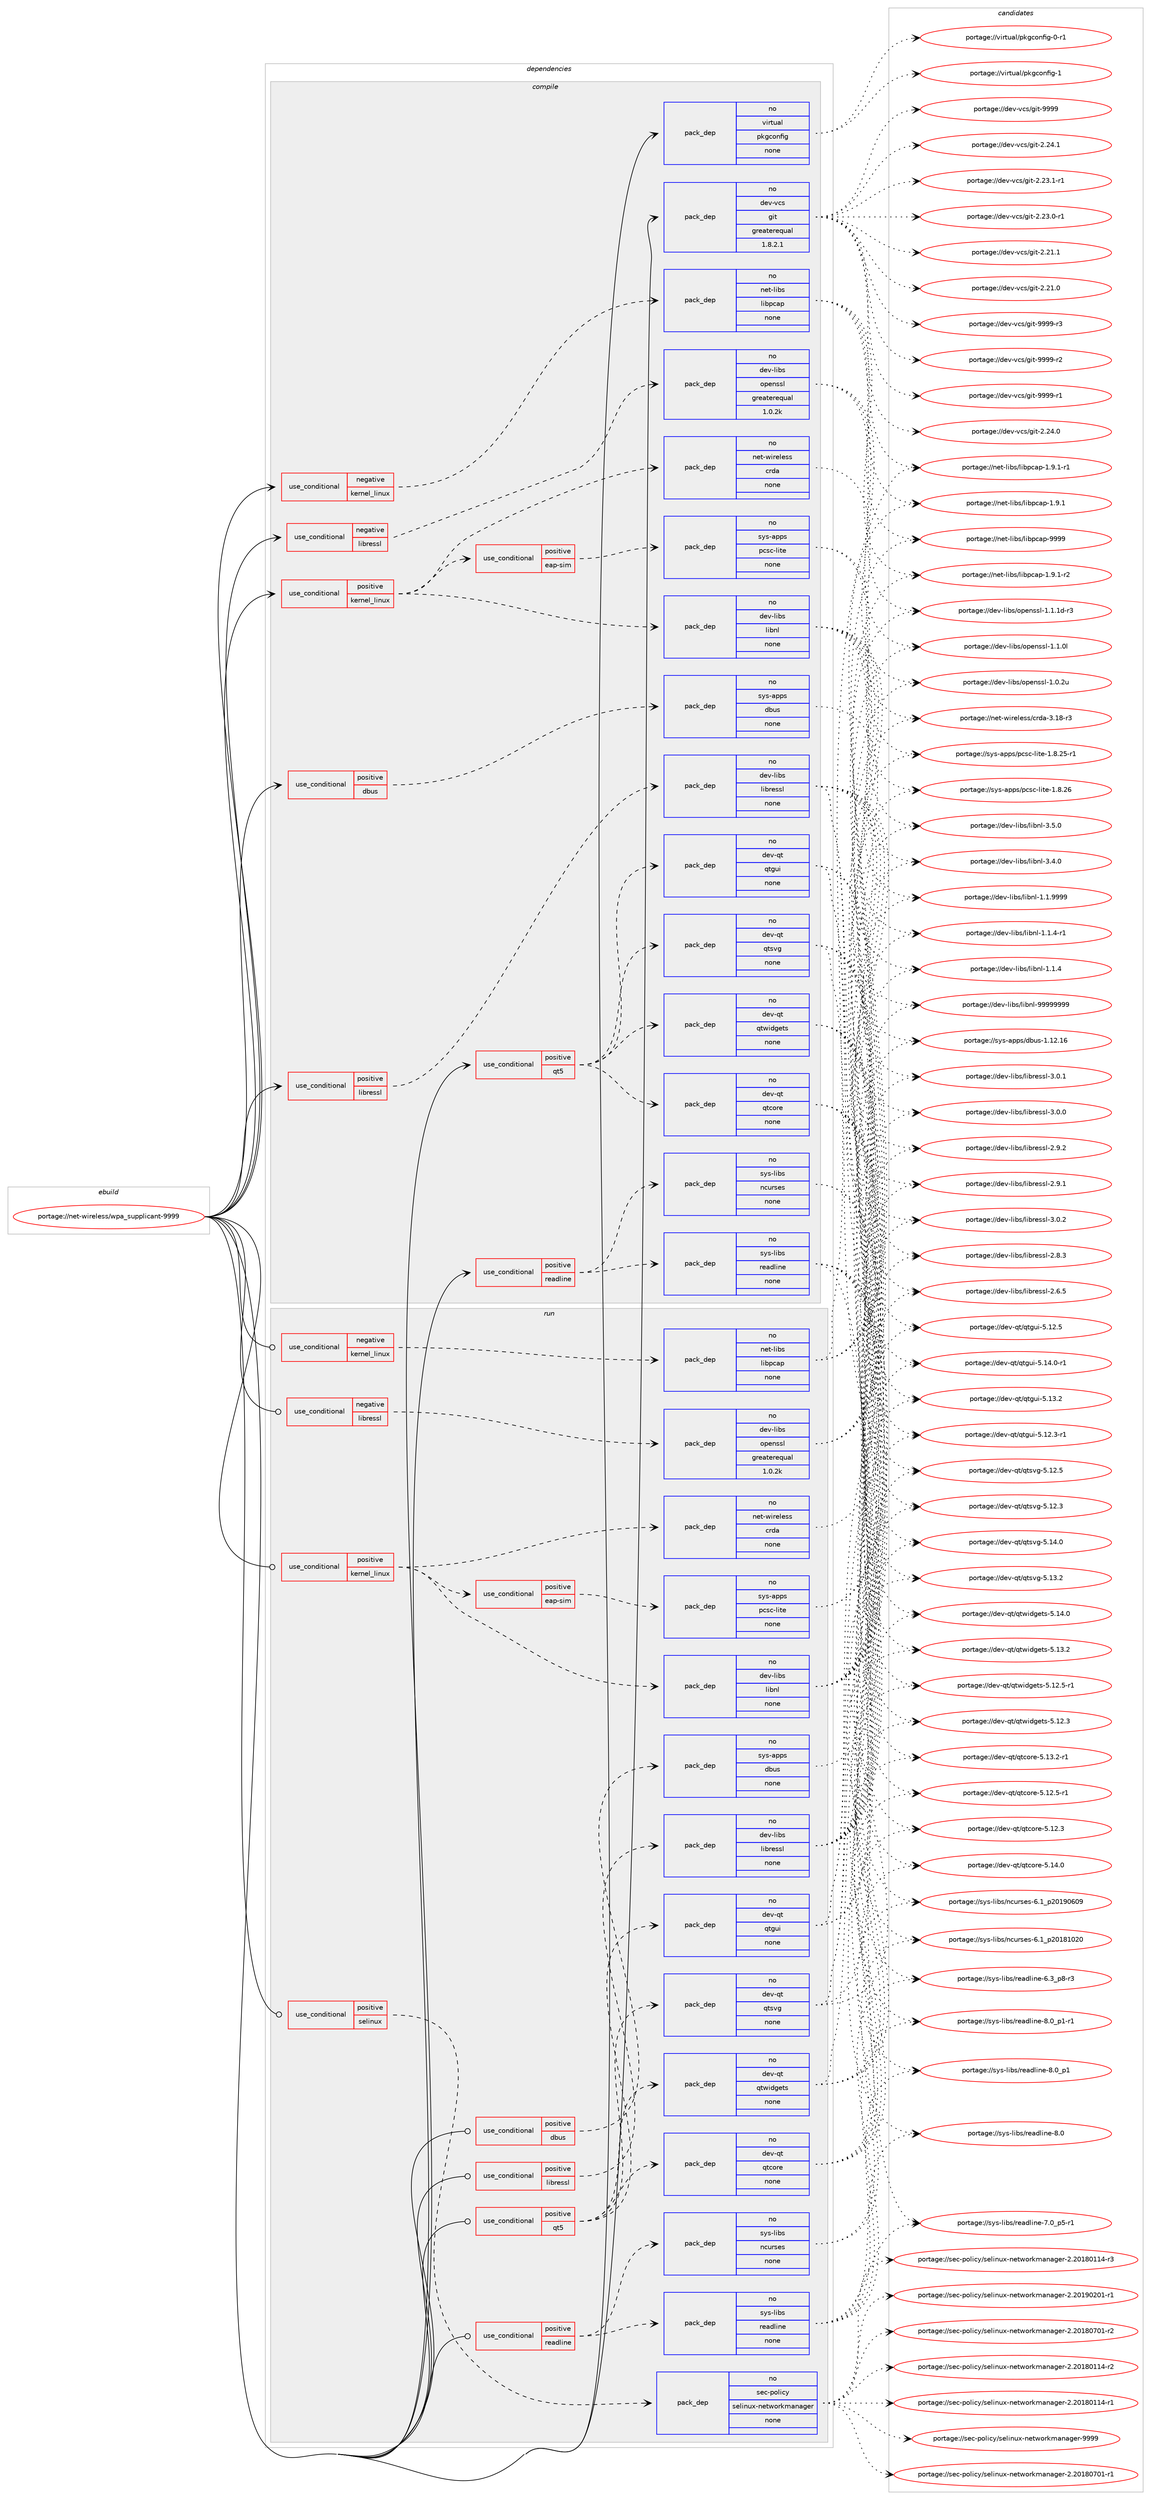 digraph prolog {

# *************
# Graph options
# *************

newrank=true;
concentrate=true;
compound=true;
graph [rankdir=LR,fontname=Helvetica,fontsize=10,ranksep=1.5];#, ranksep=2.5, nodesep=0.2];
edge  [arrowhead=vee];
node  [fontname=Helvetica,fontsize=10];

# **********
# The ebuild
# **********

subgraph cluster_leftcol {
color=gray;
rank=same;
label=<<i>ebuild</i>>;
id [label="portage://net-wireless/wpa_supplicant-9999", color=red, width=4, href="../net-wireless/wpa_supplicant-9999.svg"];
}

# ****************
# The dependencies
# ****************

subgraph cluster_midcol {
color=gray;
label=<<i>dependencies</i>>;
subgraph cluster_compile {
fillcolor="#eeeeee";
style=filled;
label=<<i>compile</i>>;
subgraph cond112 {
dependency387 [label=<<TABLE BORDER="0" CELLBORDER="1" CELLSPACING="0" CELLPADDING="4"><TR><TD ROWSPAN="3" CELLPADDING="10">use_conditional</TD></TR><TR><TD>negative</TD></TR><TR><TD>kernel_linux</TD></TR></TABLE>>, shape=none, color=red];
subgraph pack268 {
dependency388 [label=<<TABLE BORDER="0" CELLBORDER="1" CELLSPACING="0" CELLPADDING="4" WIDTH="220"><TR><TD ROWSPAN="6" CELLPADDING="30">pack_dep</TD></TR><TR><TD WIDTH="110">no</TD></TR><TR><TD>net-libs</TD></TR><TR><TD>libpcap</TD></TR><TR><TD>none</TD></TR><TR><TD></TD></TR></TABLE>>, shape=none, color=blue];
}
dependency387:e -> dependency388:w [weight=20,style="dashed",arrowhead="vee"];
}
id:e -> dependency387:w [weight=20,style="solid",arrowhead="vee"];
subgraph cond113 {
dependency389 [label=<<TABLE BORDER="0" CELLBORDER="1" CELLSPACING="0" CELLPADDING="4"><TR><TD ROWSPAN="3" CELLPADDING="10">use_conditional</TD></TR><TR><TD>negative</TD></TR><TR><TD>libressl</TD></TR></TABLE>>, shape=none, color=red];
subgraph pack269 {
dependency390 [label=<<TABLE BORDER="0" CELLBORDER="1" CELLSPACING="0" CELLPADDING="4" WIDTH="220"><TR><TD ROWSPAN="6" CELLPADDING="30">pack_dep</TD></TR><TR><TD WIDTH="110">no</TD></TR><TR><TD>dev-libs</TD></TR><TR><TD>openssl</TD></TR><TR><TD>greaterequal</TD></TR><TR><TD>1.0.2k</TD></TR></TABLE>>, shape=none, color=blue];
}
dependency389:e -> dependency390:w [weight=20,style="dashed",arrowhead="vee"];
}
id:e -> dependency389:w [weight=20,style="solid",arrowhead="vee"];
subgraph cond114 {
dependency391 [label=<<TABLE BORDER="0" CELLBORDER="1" CELLSPACING="0" CELLPADDING="4"><TR><TD ROWSPAN="3" CELLPADDING="10">use_conditional</TD></TR><TR><TD>positive</TD></TR><TR><TD>dbus</TD></TR></TABLE>>, shape=none, color=red];
subgraph pack270 {
dependency392 [label=<<TABLE BORDER="0" CELLBORDER="1" CELLSPACING="0" CELLPADDING="4" WIDTH="220"><TR><TD ROWSPAN="6" CELLPADDING="30">pack_dep</TD></TR><TR><TD WIDTH="110">no</TD></TR><TR><TD>sys-apps</TD></TR><TR><TD>dbus</TD></TR><TR><TD>none</TD></TR><TR><TD></TD></TR></TABLE>>, shape=none, color=blue];
}
dependency391:e -> dependency392:w [weight=20,style="dashed",arrowhead="vee"];
}
id:e -> dependency391:w [weight=20,style="solid",arrowhead="vee"];
subgraph cond115 {
dependency393 [label=<<TABLE BORDER="0" CELLBORDER="1" CELLSPACING="0" CELLPADDING="4"><TR><TD ROWSPAN="3" CELLPADDING="10">use_conditional</TD></TR><TR><TD>positive</TD></TR><TR><TD>kernel_linux</TD></TR></TABLE>>, shape=none, color=red];
subgraph pack271 {
dependency394 [label=<<TABLE BORDER="0" CELLBORDER="1" CELLSPACING="0" CELLPADDING="4" WIDTH="220"><TR><TD ROWSPAN="6" CELLPADDING="30">pack_dep</TD></TR><TR><TD WIDTH="110">no</TD></TR><TR><TD>dev-libs</TD></TR><TR><TD>libnl</TD></TR><TR><TD>none</TD></TR><TR><TD></TD></TR></TABLE>>, shape=none, color=blue];
}
dependency393:e -> dependency394:w [weight=20,style="dashed",arrowhead="vee"];
subgraph pack272 {
dependency395 [label=<<TABLE BORDER="0" CELLBORDER="1" CELLSPACING="0" CELLPADDING="4" WIDTH="220"><TR><TD ROWSPAN="6" CELLPADDING="30">pack_dep</TD></TR><TR><TD WIDTH="110">no</TD></TR><TR><TD>net-wireless</TD></TR><TR><TD>crda</TD></TR><TR><TD>none</TD></TR><TR><TD></TD></TR></TABLE>>, shape=none, color=blue];
}
dependency393:e -> dependency395:w [weight=20,style="dashed",arrowhead="vee"];
subgraph cond116 {
dependency396 [label=<<TABLE BORDER="0" CELLBORDER="1" CELLSPACING="0" CELLPADDING="4"><TR><TD ROWSPAN="3" CELLPADDING="10">use_conditional</TD></TR><TR><TD>positive</TD></TR><TR><TD>eap-sim</TD></TR></TABLE>>, shape=none, color=red];
subgraph pack273 {
dependency397 [label=<<TABLE BORDER="0" CELLBORDER="1" CELLSPACING="0" CELLPADDING="4" WIDTH="220"><TR><TD ROWSPAN="6" CELLPADDING="30">pack_dep</TD></TR><TR><TD WIDTH="110">no</TD></TR><TR><TD>sys-apps</TD></TR><TR><TD>pcsc-lite</TD></TR><TR><TD>none</TD></TR><TR><TD></TD></TR></TABLE>>, shape=none, color=blue];
}
dependency396:e -> dependency397:w [weight=20,style="dashed",arrowhead="vee"];
}
dependency393:e -> dependency396:w [weight=20,style="dashed",arrowhead="vee"];
}
id:e -> dependency393:w [weight=20,style="solid",arrowhead="vee"];
subgraph cond117 {
dependency398 [label=<<TABLE BORDER="0" CELLBORDER="1" CELLSPACING="0" CELLPADDING="4"><TR><TD ROWSPAN="3" CELLPADDING="10">use_conditional</TD></TR><TR><TD>positive</TD></TR><TR><TD>libressl</TD></TR></TABLE>>, shape=none, color=red];
subgraph pack274 {
dependency399 [label=<<TABLE BORDER="0" CELLBORDER="1" CELLSPACING="0" CELLPADDING="4" WIDTH="220"><TR><TD ROWSPAN="6" CELLPADDING="30">pack_dep</TD></TR><TR><TD WIDTH="110">no</TD></TR><TR><TD>dev-libs</TD></TR><TR><TD>libressl</TD></TR><TR><TD>none</TD></TR><TR><TD></TD></TR></TABLE>>, shape=none, color=blue];
}
dependency398:e -> dependency399:w [weight=20,style="dashed",arrowhead="vee"];
}
id:e -> dependency398:w [weight=20,style="solid",arrowhead="vee"];
subgraph cond118 {
dependency400 [label=<<TABLE BORDER="0" CELLBORDER="1" CELLSPACING="0" CELLPADDING="4"><TR><TD ROWSPAN="3" CELLPADDING="10">use_conditional</TD></TR><TR><TD>positive</TD></TR><TR><TD>qt5</TD></TR></TABLE>>, shape=none, color=red];
subgraph pack275 {
dependency401 [label=<<TABLE BORDER="0" CELLBORDER="1" CELLSPACING="0" CELLPADDING="4" WIDTH="220"><TR><TD ROWSPAN="6" CELLPADDING="30">pack_dep</TD></TR><TR><TD WIDTH="110">no</TD></TR><TR><TD>dev-qt</TD></TR><TR><TD>qtcore</TD></TR><TR><TD>none</TD></TR><TR><TD></TD></TR></TABLE>>, shape=none, color=blue];
}
dependency400:e -> dependency401:w [weight=20,style="dashed",arrowhead="vee"];
subgraph pack276 {
dependency402 [label=<<TABLE BORDER="0" CELLBORDER="1" CELLSPACING="0" CELLPADDING="4" WIDTH="220"><TR><TD ROWSPAN="6" CELLPADDING="30">pack_dep</TD></TR><TR><TD WIDTH="110">no</TD></TR><TR><TD>dev-qt</TD></TR><TR><TD>qtgui</TD></TR><TR><TD>none</TD></TR><TR><TD></TD></TR></TABLE>>, shape=none, color=blue];
}
dependency400:e -> dependency402:w [weight=20,style="dashed",arrowhead="vee"];
subgraph pack277 {
dependency403 [label=<<TABLE BORDER="0" CELLBORDER="1" CELLSPACING="0" CELLPADDING="4" WIDTH="220"><TR><TD ROWSPAN="6" CELLPADDING="30">pack_dep</TD></TR><TR><TD WIDTH="110">no</TD></TR><TR><TD>dev-qt</TD></TR><TR><TD>qtsvg</TD></TR><TR><TD>none</TD></TR><TR><TD></TD></TR></TABLE>>, shape=none, color=blue];
}
dependency400:e -> dependency403:w [weight=20,style="dashed",arrowhead="vee"];
subgraph pack278 {
dependency404 [label=<<TABLE BORDER="0" CELLBORDER="1" CELLSPACING="0" CELLPADDING="4" WIDTH="220"><TR><TD ROWSPAN="6" CELLPADDING="30">pack_dep</TD></TR><TR><TD WIDTH="110">no</TD></TR><TR><TD>dev-qt</TD></TR><TR><TD>qtwidgets</TD></TR><TR><TD>none</TD></TR><TR><TD></TD></TR></TABLE>>, shape=none, color=blue];
}
dependency400:e -> dependency404:w [weight=20,style="dashed",arrowhead="vee"];
}
id:e -> dependency400:w [weight=20,style="solid",arrowhead="vee"];
subgraph cond119 {
dependency405 [label=<<TABLE BORDER="0" CELLBORDER="1" CELLSPACING="0" CELLPADDING="4"><TR><TD ROWSPAN="3" CELLPADDING="10">use_conditional</TD></TR><TR><TD>positive</TD></TR><TR><TD>readline</TD></TR></TABLE>>, shape=none, color=red];
subgraph pack279 {
dependency406 [label=<<TABLE BORDER="0" CELLBORDER="1" CELLSPACING="0" CELLPADDING="4" WIDTH="220"><TR><TD ROWSPAN="6" CELLPADDING="30">pack_dep</TD></TR><TR><TD WIDTH="110">no</TD></TR><TR><TD>sys-libs</TD></TR><TR><TD>ncurses</TD></TR><TR><TD>none</TD></TR><TR><TD></TD></TR></TABLE>>, shape=none, color=blue];
}
dependency405:e -> dependency406:w [weight=20,style="dashed",arrowhead="vee"];
subgraph pack280 {
dependency407 [label=<<TABLE BORDER="0" CELLBORDER="1" CELLSPACING="0" CELLPADDING="4" WIDTH="220"><TR><TD ROWSPAN="6" CELLPADDING="30">pack_dep</TD></TR><TR><TD WIDTH="110">no</TD></TR><TR><TD>sys-libs</TD></TR><TR><TD>readline</TD></TR><TR><TD>none</TD></TR><TR><TD></TD></TR></TABLE>>, shape=none, color=blue];
}
dependency405:e -> dependency407:w [weight=20,style="dashed",arrowhead="vee"];
}
id:e -> dependency405:w [weight=20,style="solid",arrowhead="vee"];
subgraph pack281 {
dependency408 [label=<<TABLE BORDER="0" CELLBORDER="1" CELLSPACING="0" CELLPADDING="4" WIDTH="220"><TR><TD ROWSPAN="6" CELLPADDING="30">pack_dep</TD></TR><TR><TD WIDTH="110">no</TD></TR><TR><TD>dev-vcs</TD></TR><TR><TD>git</TD></TR><TR><TD>greaterequal</TD></TR><TR><TD>1.8.2.1</TD></TR></TABLE>>, shape=none, color=blue];
}
id:e -> dependency408:w [weight=20,style="solid",arrowhead="vee"];
subgraph pack282 {
dependency409 [label=<<TABLE BORDER="0" CELLBORDER="1" CELLSPACING="0" CELLPADDING="4" WIDTH="220"><TR><TD ROWSPAN="6" CELLPADDING="30">pack_dep</TD></TR><TR><TD WIDTH="110">no</TD></TR><TR><TD>virtual</TD></TR><TR><TD>pkgconfig</TD></TR><TR><TD>none</TD></TR><TR><TD></TD></TR></TABLE>>, shape=none, color=blue];
}
id:e -> dependency409:w [weight=20,style="solid",arrowhead="vee"];
}
subgraph cluster_compileandrun {
fillcolor="#eeeeee";
style=filled;
label=<<i>compile and run</i>>;
}
subgraph cluster_run {
fillcolor="#eeeeee";
style=filled;
label=<<i>run</i>>;
subgraph cond120 {
dependency410 [label=<<TABLE BORDER="0" CELLBORDER="1" CELLSPACING="0" CELLPADDING="4"><TR><TD ROWSPAN="3" CELLPADDING="10">use_conditional</TD></TR><TR><TD>negative</TD></TR><TR><TD>kernel_linux</TD></TR></TABLE>>, shape=none, color=red];
subgraph pack283 {
dependency411 [label=<<TABLE BORDER="0" CELLBORDER="1" CELLSPACING="0" CELLPADDING="4" WIDTH="220"><TR><TD ROWSPAN="6" CELLPADDING="30">pack_dep</TD></TR><TR><TD WIDTH="110">no</TD></TR><TR><TD>net-libs</TD></TR><TR><TD>libpcap</TD></TR><TR><TD>none</TD></TR><TR><TD></TD></TR></TABLE>>, shape=none, color=blue];
}
dependency410:e -> dependency411:w [weight=20,style="dashed",arrowhead="vee"];
}
id:e -> dependency410:w [weight=20,style="solid",arrowhead="odot"];
subgraph cond121 {
dependency412 [label=<<TABLE BORDER="0" CELLBORDER="1" CELLSPACING="0" CELLPADDING="4"><TR><TD ROWSPAN="3" CELLPADDING="10">use_conditional</TD></TR><TR><TD>negative</TD></TR><TR><TD>libressl</TD></TR></TABLE>>, shape=none, color=red];
subgraph pack284 {
dependency413 [label=<<TABLE BORDER="0" CELLBORDER="1" CELLSPACING="0" CELLPADDING="4" WIDTH="220"><TR><TD ROWSPAN="6" CELLPADDING="30">pack_dep</TD></TR><TR><TD WIDTH="110">no</TD></TR><TR><TD>dev-libs</TD></TR><TR><TD>openssl</TD></TR><TR><TD>greaterequal</TD></TR><TR><TD>1.0.2k</TD></TR></TABLE>>, shape=none, color=blue];
}
dependency412:e -> dependency413:w [weight=20,style="dashed",arrowhead="vee"];
}
id:e -> dependency412:w [weight=20,style="solid",arrowhead="odot"];
subgraph cond122 {
dependency414 [label=<<TABLE BORDER="0" CELLBORDER="1" CELLSPACING="0" CELLPADDING="4"><TR><TD ROWSPAN="3" CELLPADDING="10">use_conditional</TD></TR><TR><TD>positive</TD></TR><TR><TD>dbus</TD></TR></TABLE>>, shape=none, color=red];
subgraph pack285 {
dependency415 [label=<<TABLE BORDER="0" CELLBORDER="1" CELLSPACING="0" CELLPADDING="4" WIDTH="220"><TR><TD ROWSPAN="6" CELLPADDING="30">pack_dep</TD></TR><TR><TD WIDTH="110">no</TD></TR><TR><TD>sys-apps</TD></TR><TR><TD>dbus</TD></TR><TR><TD>none</TD></TR><TR><TD></TD></TR></TABLE>>, shape=none, color=blue];
}
dependency414:e -> dependency415:w [weight=20,style="dashed",arrowhead="vee"];
}
id:e -> dependency414:w [weight=20,style="solid",arrowhead="odot"];
subgraph cond123 {
dependency416 [label=<<TABLE BORDER="0" CELLBORDER="1" CELLSPACING="0" CELLPADDING="4"><TR><TD ROWSPAN="3" CELLPADDING="10">use_conditional</TD></TR><TR><TD>positive</TD></TR><TR><TD>kernel_linux</TD></TR></TABLE>>, shape=none, color=red];
subgraph pack286 {
dependency417 [label=<<TABLE BORDER="0" CELLBORDER="1" CELLSPACING="0" CELLPADDING="4" WIDTH="220"><TR><TD ROWSPAN="6" CELLPADDING="30">pack_dep</TD></TR><TR><TD WIDTH="110">no</TD></TR><TR><TD>dev-libs</TD></TR><TR><TD>libnl</TD></TR><TR><TD>none</TD></TR><TR><TD></TD></TR></TABLE>>, shape=none, color=blue];
}
dependency416:e -> dependency417:w [weight=20,style="dashed",arrowhead="vee"];
subgraph pack287 {
dependency418 [label=<<TABLE BORDER="0" CELLBORDER="1" CELLSPACING="0" CELLPADDING="4" WIDTH="220"><TR><TD ROWSPAN="6" CELLPADDING="30">pack_dep</TD></TR><TR><TD WIDTH="110">no</TD></TR><TR><TD>net-wireless</TD></TR><TR><TD>crda</TD></TR><TR><TD>none</TD></TR><TR><TD></TD></TR></TABLE>>, shape=none, color=blue];
}
dependency416:e -> dependency418:w [weight=20,style="dashed",arrowhead="vee"];
subgraph cond124 {
dependency419 [label=<<TABLE BORDER="0" CELLBORDER="1" CELLSPACING="0" CELLPADDING="4"><TR><TD ROWSPAN="3" CELLPADDING="10">use_conditional</TD></TR><TR><TD>positive</TD></TR><TR><TD>eap-sim</TD></TR></TABLE>>, shape=none, color=red];
subgraph pack288 {
dependency420 [label=<<TABLE BORDER="0" CELLBORDER="1" CELLSPACING="0" CELLPADDING="4" WIDTH="220"><TR><TD ROWSPAN="6" CELLPADDING="30">pack_dep</TD></TR><TR><TD WIDTH="110">no</TD></TR><TR><TD>sys-apps</TD></TR><TR><TD>pcsc-lite</TD></TR><TR><TD>none</TD></TR><TR><TD></TD></TR></TABLE>>, shape=none, color=blue];
}
dependency419:e -> dependency420:w [weight=20,style="dashed",arrowhead="vee"];
}
dependency416:e -> dependency419:w [weight=20,style="dashed",arrowhead="vee"];
}
id:e -> dependency416:w [weight=20,style="solid",arrowhead="odot"];
subgraph cond125 {
dependency421 [label=<<TABLE BORDER="0" CELLBORDER="1" CELLSPACING="0" CELLPADDING="4"><TR><TD ROWSPAN="3" CELLPADDING="10">use_conditional</TD></TR><TR><TD>positive</TD></TR><TR><TD>libressl</TD></TR></TABLE>>, shape=none, color=red];
subgraph pack289 {
dependency422 [label=<<TABLE BORDER="0" CELLBORDER="1" CELLSPACING="0" CELLPADDING="4" WIDTH="220"><TR><TD ROWSPAN="6" CELLPADDING="30">pack_dep</TD></TR><TR><TD WIDTH="110">no</TD></TR><TR><TD>dev-libs</TD></TR><TR><TD>libressl</TD></TR><TR><TD>none</TD></TR><TR><TD></TD></TR></TABLE>>, shape=none, color=blue];
}
dependency421:e -> dependency422:w [weight=20,style="dashed",arrowhead="vee"];
}
id:e -> dependency421:w [weight=20,style="solid",arrowhead="odot"];
subgraph cond126 {
dependency423 [label=<<TABLE BORDER="0" CELLBORDER="1" CELLSPACING="0" CELLPADDING="4"><TR><TD ROWSPAN="3" CELLPADDING="10">use_conditional</TD></TR><TR><TD>positive</TD></TR><TR><TD>qt5</TD></TR></TABLE>>, shape=none, color=red];
subgraph pack290 {
dependency424 [label=<<TABLE BORDER="0" CELLBORDER="1" CELLSPACING="0" CELLPADDING="4" WIDTH="220"><TR><TD ROWSPAN="6" CELLPADDING="30">pack_dep</TD></TR><TR><TD WIDTH="110">no</TD></TR><TR><TD>dev-qt</TD></TR><TR><TD>qtcore</TD></TR><TR><TD>none</TD></TR><TR><TD></TD></TR></TABLE>>, shape=none, color=blue];
}
dependency423:e -> dependency424:w [weight=20,style="dashed",arrowhead="vee"];
subgraph pack291 {
dependency425 [label=<<TABLE BORDER="0" CELLBORDER="1" CELLSPACING="0" CELLPADDING="4" WIDTH="220"><TR><TD ROWSPAN="6" CELLPADDING="30">pack_dep</TD></TR><TR><TD WIDTH="110">no</TD></TR><TR><TD>dev-qt</TD></TR><TR><TD>qtgui</TD></TR><TR><TD>none</TD></TR><TR><TD></TD></TR></TABLE>>, shape=none, color=blue];
}
dependency423:e -> dependency425:w [weight=20,style="dashed",arrowhead="vee"];
subgraph pack292 {
dependency426 [label=<<TABLE BORDER="0" CELLBORDER="1" CELLSPACING="0" CELLPADDING="4" WIDTH="220"><TR><TD ROWSPAN="6" CELLPADDING="30">pack_dep</TD></TR><TR><TD WIDTH="110">no</TD></TR><TR><TD>dev-qt</TD></TR><TR><TD>qtsvg</TD></TR><TR><TD>none</TD></TR><TR><TD></TD></TR></TABLE>>, shape=none, color=blue];
}
dependency423:e -> dependency426:w [weight=20,style="dashed",arrowhead="vee"];
subgraph pack293 {
dependency427 [label=<<TABLE BORDER="0" CELLBORDER="1" CELLSPACING="0" CELLPADDING="4" WIDTH="220"><TR><TD ROWSPAN="6" CELLPADDING="30">pack_dep</TD></TR><TR><TD WIDTH="110">no</TD></TR><TR><TD>dev-qt</TD></TR><TR><TD>qtwidgets</TD></TR><TR><TD>none</TD></TR><TR><TD></TD></TR></TABLE>>, shape=none, color=blue];
}
dependency423:e -> dependency427:w [weight=20,style="dashed",arrowhead="vee"];
}
id:e -> dependency423:w [weight=20,style="solid",arrowhead="odot"];
subgraph cond127 {
dependency428 [label=<<TABLE BORDER="0" CELLBORDER="1" CELLSPACING="0" CELLPADDING="4"><TR><TD ROWSPAN="3" CELLPADDING="10">use_conditional</TD></TR><TR><TD>positive</TD></TR><TR><TD>readline</TD></TR></TABLE>>, shape=none, color=red];
subgraph pack294 {
dependency429 [label=<<TABLE BORDER="0" CELLBORDER="1" CELLSPACING="0" CELLPADDING="4" WIDTH="220"><TR><TD ROWSPAN="6" CELLPADDING="30">pack_dep</TD></TR><TR><TD WIDTH="110">no</TD></TR><TR><TD>sys-libs</TD></TR><TR><TD>ncurses</TD></TR><TR><TD>none</TD></TR><TR><TD></TD></TR></TABLE>>, shape=none, color=blue];
}
dependency428:e -> dependency429:w [weight=20,style="dashed",arrowhead="vee"];
subgraph pack295 {
dependency430 [label=<<TABLE BORDER="0" CELLBORDER="1" CELLSPACING="0" CELLPADDING="4" WIDTH="220"><TR><TD ROWSPAN="6" CELLPADDING="30">pack_dep</TD></TR><TR><TD WIDTH="110">no</TD></TR><TR><TD>sys-libs</TD></TR><TR><TD>readline</TD></TR><TR><TD>none</TD></TR><TR><TD></TD></TR></TABLE>>, shape=none, color=blue];
}
dependency428:e -> dependency430:w [weight=20,style="dashed",arrowhead="vee"];
}
id:e -> dependency428:w [weight=20,style="solid",arrowhead="odot"];
subgraph cond128 {
dependency431 [label=<<TABLE BORDER="0" CELLBORDER="1" CELLSPACING="0" CELLPADDING="4"><TR><TD ROWSPAN="3" CELLPADDING="10">use_conditional</TD></TR><TR><TD>positive</TD></TR><TR><TD>selinux</TD></TR></TABLE>>, shape=none, color=red];
subgraph pack296 {
dependency432 [label=<<TABLE BORDER="0" CELLBORDER="1" CELLSPACING="0" CELLPADDING="4" WIDTH="220"><TR><TD ROWSPAN="6" CELLPADDING="30">pack_dep</TD></TR><TR><TD WIDTH="110">no</TD></TR><TR><TD>sec-policy</TD></TR><TR><TD>selinux-networkmanager</TD></TR><TR><TD>none</TD></TR><TR><TD></TD></TR></TABLE>>, shape=none, color=blue];
}
dependency431:e -> dependency432:w [weight=20,style="dashed",arrowhead="vee"];
}
id:e -> dependency431:w [weight=20,style="solid",arrowhead="odot"];
}
}

# **************
# The candidates
# **************

subgraph cluster_choices {
rank=same;
color=gray;
label=<<i>candidates</i>>;

subgraph choice268 {
color=black;
nodesep=1;
choice1101011164510810598115471081059811299971124557575757 [label="portage://net-libs/libpcap-9999", color=red, width=4,href="../net-libs/libpcap-9999.svg"];
choice1101011164510810598115471081059811299971124549465746494511450 [label="portage://net-libs/libpcap-1.9.1-r2", color=red, width=4,href="../net-libs/libpcap-1.9.1-r2.svg"];
choice1101011164510810598115471081059811299971124549465746494511449 [label="portage://net-libs/libpcap-1.9.1-r1", color=red, width=4,href="../net-libs/libpcap-1.9.1-r1.svg"];
choice110101116451081059811547108105981129997112454946574649 [label="portage://net-libs/libpcap-1.9.1", color=red, width=4,href="../net-libs/libpcap-1.9.1.svg"];
dependency388:e -> choice1101011164510810598115471081059811299971124557575757:w [style=dotted,weight="100"];
dependency388:e -> choice1101011164510810598115471081059811299971124549465746494511450:w [style=dotted,weight="100"];
dependency388:e -> choice1101011164510810598115471081059811299971124549465746494511449:w [style=dotted,weight="100"];
dependency388:e -> choice110101116451081059811547108105981129997112454946574649:w [style=dotted,weight="100"];
}
subgraph choice269 {
color=black;
nodesep=1;
choice1001011184510810598115471111121011101151151084549464946491004511451 [label="portage://dev-libs/openssl-1.1.1d-r3", color=red, width=4,href="../dev-libs/openssl-1.1.1d-r3.svg"];
choice100101118451081059811547111112101110115115108454946494648108 [label="portage://dev-libs/openssl-1.1.0l", color=red, width=4,href="../dev-libs/openssl-1.1.0l.svg"];
choice100101118451081059811547111112101110115115108454946484650117 [label="portage://dev-libs/openssl-1.0.2u", color=red, width=4,href="../dev-libs/openssl-1.0.2u.svg"];
dependency390:e -> choice1001011184510810598115471111121011101151151084549464946491004511451:w [style=dotted,weight="100"];
dependency390:e -> choice100101118451081059811547111112101110115115108454946494648108:w [style=dotted,weight="100"];
dependency390:e -> choice100101118451081059811547111112101110115115108454946484650117:w [style=dotted,weight="100"];
}
subgraph choice270 {
color=black;
nodesep=1;
choice115121115459711211211547100981171154549464950464954 [label="portage://sys-apps/dbus-1.12.16", color=red, width=4,href="../sys-apps/dbus-1.12.16.svg"];
dependency392:e -> choice115121115459711211211547100981171154549464950464954:w [style=dotted,weight="100"];
}
subgraph choice271 {
color=black;
nodesep=1;
choice10010111845108105981154710810598110108455757575757575757 [label="portage://dev-libs/libnl-99999999", color=red, width=4,href="../dev-libs/libnl-99999999.svg"];
choice10010111845108105981154710810598110108455146534648 [label="portage://dev-libs/libnl-3.5.0", color=red, width=4,href="../dev-libs/libnl-3.5.0.svg"];
choice10010111845108105981154710810598110108455146524648 [label="portage://dev-libs/libnl-3.4.0", color=red, width=4,href="../dev-libs/libnl-3.4.0.svg"];
choice10010111845108105981154710810598110108454946494657575757 [label="portage://dev-libs/libnl-1.1.9999", color=red, width=4,href="../dev-libs/libnl-1.1.9999.svg"];
choice100101118451081059811547108105981101084549464946524511449 [label="portage://dev-libs/libnl-1.1.4-r1", color=red, width=4,href="../dev-libs/libnl-1.1.4-r1.svg"];
choice10010111845108105981154710810598110108454946494652 [label="portage://dev-libs/libnl-1.1.4", color=red, width=4,href="../dev-libs/libnl-1.1.4.svg"];
dependency394:e -> choice10010111845108105981154710810598110108455757575757575757:w [style=dotted,weight="100"];
dependency394:e -> choice10010111845108105981154710810598110108455146534648:w [style=dotted,weight="100"];
dependency394:e -> choice10010111845108105981154710810598110108455146524648:w [style=dotted,weight="100"];
dependency394:e -> choice10010111845108105981154710810598110108454946494657575757:w [style=dotted,weight="100"];
dependency394:e -> choice100101118451081059811547108105981101084549464946524511449:w [style=dotted,weight="100"];
dependency394:e -> choice10010111845108105981154710810598110108454946494652:w [style=dotted,weight="100"];
}
subgraph choice272 {
color=black;
nodesep=1;
choice1101011164511910511410110810111511547991141009745514649564511451 [label="portage://net-wireless/crda-3.18-r3", color=red, width=4,href="../net-wireless/crda-3.18-r3.svg"];
dependency395:e -> choice1101011164511910511410110810111511547991141009745514649564511451:w [style=dotted,weight="100"];
}
subgraph choice273 {
color=black;
nodesep=1;
choice11512111545971121121154711299115994510810511610145494656465054 [label="portage://sys-apps/pcsc-lite-1.8.26", color=red, width=4,href="../sys-apps/pcsc-lite-1.8.26.svg"];
choice115121115459711211211547112991159945108105116101454946564650534511449 [label="portage://sys-apps/pcsc-lite-1.8.25-r1", color=red, width=4,href="../sys-apps/pcsc-lite-1.8.25-r1.svg"];
dependency397:e -> choice11512111545971121121154711299115994510810511610145494656465054:w [style=dotted,weight="100"];
dependency397:e -> choice115121115459711211211547112991159945108105116101454946564650534511449:w [style=dotted,weight="100"];
}
subgraph choice274 {
color=black;
nodesep=1;
choice10010111845108105981154710810598114101115115108455146484650 [label="portage://dev-libs/libressl-3.0.2", color=red, width=4,href="../dev-libs/libressl-3.0.2.svg"];
choice10010111845108105981154710810598114101115115108455146484649 [label="portage://dev-libs/libressl-3.0.1", color=red, width=4,href="../dev-libs/libressl-3.0.1.svg"];
choice10010111845108105981154710810598114101115115108455146484648 [label="portage://dev-libs/libressl-3.0.0", color=red, width=4,href="../dev-libs/libressl-3.0.0.svg"];
choice10010111845108105981154710810598114101115115108455046574650 [label="portage://dev-libs/libressl-2.9.2", color=red, width=4,href="../dev-libs/libressl-2.9.2.svg"];
choice10010111845108105981154710810598114101115115108455046574649 [label="portage://dev-libs/libressl-2.9.1", color=red, width=4,href="../dev-libs/libressl-2.9.1.svg"];
choice10010111845108105981154710810598114101115115108455046564651 [label="portage://dev-libs/libressl-2.8.3", color=red, width=4,href="../dev-libs/libressl-2.8.3.svg"];
choice10010111845108105981154710810598114101115115108455046544653 [label="portage://dev-libs/libressl-2.6.5", color=red, width=4,href="../dev-libs/libressl-2.6.5.svg"];
dependency399:e -> choice10010111845108105981154710810598114101115115108455146484650:w [style=dotted,weight="100"];
dependency399:e -> choice10010111845108105981154710810598114101115115108455146484649:w [style=dotted,weight="100"];
dependency399:e -> choice10010111845108105981154710810598114101115115108455146484648:w [style=dotted,weight="100"];
dependency399:e -> choice10010111845108105981154710810598114101115115108455046574650:w [style=dotted,weight="100"];
dependency399:e -> choice10010111845108105981154710810598114101115115108455046574649:w [style=dotted,weight="100"];
dependency399:e -> choice10010111845108105981154710810598114101115115108455046564651:w [style=dotted,weight="100"];
dependency399:e -> choice10010111845108105981154710810598114101115115108455046544653:w [style=dotted,weight="100"];
}
subgraph choice275 {
color=black;
nodesep=1;
choice10010111845113116471131169911111410145534649524648 [label="portage://dev-qt/qtcore-5.14.0", color=red, width=4,href="../dev-qt/qtcore-5.14.0.svg"];
choice100101118451131164711311699111114101455346495146504511449 [label="portage://dev-qt/qtcore-5.13.2-r1", color=red, width=4,href="../dev-qt/qtcore-5.13.2-r1.svg"];
choice100101118451131164711311699111114101455346495046534511449 [label="portage://dev-qt/qtcore-5.12.5-r1", color=red, width=4,href="../dev-qt/qtcore-5.12.5-r1.svg"];
choice10010111845113116471131169911111410145534649504651 [label="portage://dev-qt/qtcore-5.12.3", color=red, width=4,href="../dev-qt/qtcore-5.12.3.svg"];
dependency401:e -> choice10010111845113116471131169911111410145534649524648:w [style=dotted,weight="100"];
dependency401:e -> choice100101118451131164711311699111114101455346495146504511449:w [style=dotted,weight="100"];
dependency401:e -> choice100101118451131164711311699111114101455346495046534511449:w [style=dotted,weight="100"];
dependency401:e -> choice10010111845113116471131169911111410145534649504651:w [style=dotted,weight="100"];
}
subgraph choice276 {
color=black;
nodesep=1;
choice1001011184511311647113116103117105455346495246484511449 [label="portage://dev-qt/qtgui-5.14.0-r1", color=red, width=4,href="../dev-qt/qtgui-5.14.0-r1.svg"];
choice100101118451131164711311610311710545534649514650 [label="portage://dev-qt/qtgui-5.13.2", color=red, width=4,href="../dev-qt/qtgui-5.13.2.svg"];
choice100101118451131164711311610311710545534649504653 [label="portage://dev-qt/qtgui-5.12.5", color=red, width=4,href="../dev-qt/qtgui-5.12.5.svg"];
choice1001011184511311647113116103117105455346495046514511449 [label="portage://dev-qt/qtgui-5.12.3-r1", color=red, width=4,href="../dev-qt/qtgui-5.12.3-r1.svg"];
dependency402:e -> choice1001011184511311647113116103117105455346495246484511449:w [style=dotted,weight="100"];
dependency402:e -> choice100101118451131164711311610311710545534649514650:w [style=dotted,weight="100"];
dependency402:e -> choice100101118451131164711311610311710545534649504653:w [style=dotted,weight="100"];
dependency402:e -> choice1001011184511311647113116103117105455346495046514511449:w [style=dotted,weight="100"];
}
subgraph choice277 {
color=black;
nodesep=1;
choice100101118451131164711311611511810345534649524648 [label="portage://dev-qt/qtsvg-5.14.0", color=red, width=4,href="../dev-qt/qtsvg-5.14.0.svg"];
choice100101118451131164711311611511810345534649514650 [label="portage://dev-qt/qtsvg-5.13.2", color=red, width=4,href="../dev-qt/qtsvg-5.13.2.svg"];
choice100101118451131164711311611511810345534649504653 [label="portage://dev-qt/qtsvg-5.12.5", color=red, width=4,href="../dev-qt/qtsvg-5.12.5.svg"];
choice100101118451131164711311611511810345534649504651 [label="portage://dev-qt/qtsvg-5.12.3", color=red, width=4,href="../dev-qt/qtsvg-5.12.3.svg"];
dependency403:e -> choice100101118451131164711311611511810345534649524648:w [style=dotted,weight="100"];
dependency403:e -> choice100101118451131164711311611511810345534649514650:w [style=dotted,weight="100"];
dependency403:e -> choice100101118451131164711311611511810345534649504653:w [style=dotted,weight="100"];
dependency403:e -> choice100101118451131164711311611511810345534649504651:w [style=dotted,weight="100"];
}
subgraph choice278 {
color=black;
nodesep=1;
choice100101118451131164711311611910510010310111611545534649524648 [label="portage://dev-qt/qtwidgets-5.14.0", color=red, width=4,href="../dev-qt/qtwidgets-5.14.0.svg"];
choice100101118451131164711311611910510010310111611545534649514650 [label="portage://dev-qt/qtwidgets-5.13.2", color=red, width=4,href="../dev-qt/qtwidgets-5.13.2.svg"];
choice1001011184511311647113116119105100103101116115455346495046534511449 [label="portage://dev-qt/qtwidgets-5.12.5-r1", color=red, width=4,href="../dev-qt/qtwidgets-5.12.5-r1.svg"];
choice100101118451131164711311611910510010310111611545534649504651 [label="portage://dev-qt/qtwidgets-5.12.3", color=red, width=4,href="../dev-qt/qtwidgets-5.12.3.svg"];
dependency404:e -> choice100101118451131164711311611910510010310111611545534649524648:w [style=dotted,weight="100"];
dependency404:e -> choice100101118451131164711311611910510010310111611545534649514650:w [style=dotted,weight="100"];
dependency404:e -> choice1001011184511311647113116119105100103101116115455346495046534511449:w [style=dotted,weight="100"];
dependency404:e -> choice100101118451131164711311611910510010310111611545534649504651:w [style=dotted,weight="100"];
}
subgraph choice279 {
color=black;
nodesep=1;
choice1151211154510810598115471109911711411510111545544649951125048495748544857 [label="portage://sys-libs/ncurses-6.1_p20190609", color=red, width=4,href="../sys-libs/ncurses-6.1_p20190609.svg"];
choice1151211154510810598115471109911711411510111545544649951125048495649485048 [label="portage://sys-libs/ncurses-6.1_p20181020", color=red, width=4,href="../sys-libs/ncurses-6.1_p20181020.svg"];
dependency406:e -> choice1151211154510810598115471109911711411510111545544649951125048495748544857:w [style=dotted,weight="100"];
dependency406:e -> choice1151211154510810598115471109911711411510111545544649951125048495649485048:w [style=dotted,weight="100"];
}
subgraph choice280 {
color=black;
nodesep=1;
choice115121115451081059811547114101971001081051101014556464895112494511449 [label="portage://sys-libs/readline-8.0_p1-r1", color=red, width=4,href="../sys-libs/readline-8.0_p1-r1.svg"];
choice11512111545108105981154711410197100108105110101455646489511249 [label="portage://sys-libs/readline-8.0_p1", color=red, width=4,href="../sys-libs/readline-8.0_p1.svg"];
choice1151211154510810598115471141019710010810511010145564648 [label="portage://sys-libs/readline-8.0", color=red, width=4,href="../sys-libs/readline-8.0.svg"];
choice115121115451081059811547114101971001081051101014555464895112534511449 [label="portage://sys-libs/readline-7.0_p5-r1", color=red, width=4,href="../sys-libs/readline-7.0_p5-r1.svg"];
choice115121115451081059811547114101971001081051101014554465195112564511451 [label="portage://sys-libs/readline-6.3_p8-r3", color=red, width=4,href="../sys-libs/readline-6.3_p8-r3.svg"];
dependency407:e -> choice115121115451081059811547114101971001081051101014556464895112494511449:w [style=dotted,weight="100"];
dependency407:e -> choice11512111545108105981154711410197100108105110101455646489511249:w [style=dotted,weight="100"];
dependency407:e -> choice1151211154510810598115471141019710010810511010145564648:w [style=dotted,weight="100"];
dependency407:e -> choice115121115451081059811547114101971001081051101014555464895112534511449:w [style=dotted,weight="100"];
dependency407:e -> choice115121115451081059811547114101971001081051101014554465195112564511451:w [style=dotted,weight="100"];
}
subgraph choice281 {
color=black;
nodesep=1;
choice10010111845118991154710310511645575757574511451 [label="portage://dev-vcs/git-9999-r3", color=red, width=4,href="../dev-vcs/git-9999-r3.svg"];
choice10010111845118991154710310511645575757574511450 [label="portage://dev-vcs/git-9999-r2", color=red, width=4,href="../dev-vcs/git-9999-r2.svg"];
choice10010111845118991154710310511645575757574511449 [label="portage://dev-vcs/git-9999-r1", color=red, width=4,href="../dev-vcs/git-9999-r1.svg"];
choice1001011184511899115471031051164557575757 [label="portage://dev-vcs/git-9999", color=red, width=4,href="../dev-vcs/git-9999.svg"];
choice10010111845118991154710310511645504650524649 [label="portage://dev-vcs/git-2.24.1", color=red, width=4,href="../dev-vcs/git-2.24.1.svg"];
choice10010111845118991154710310511645504650524648 [label="portage://dev-vcs/git-2.24.0", color=red, width=4,href="../dev-vcs/git-2.24.0.svg"];
choice100101118451189911547103105116455046505146494511449 [label="portage://dev-vcs/git-2.23.1-r1", color=red, width=4,href="../dev-vcs/git-2.23.1-r1.svg"];
choice100101118451189911547103105116455046505146484511449 [label="portage://dev-vcs/git-2.23.0-r1", color=red, width=4,href="../dev-vcs/git-2.23.0-r1.svg"];
choice10010111845118991154710310511645504650494649 [label="portage://dev-vcs/git-2.21.1", color=red, width=4,href="../dev-vcs/git-2.21.1.svg"];
choice10010111845118991154710310511645504650494648 [label="portage://dev-vcs/git-2.21.0", color=red, width=4,href="../dev-vcs/git-2.21.0.svg"];
dependency408:e -> choice10010111845118991154710310511645575757574511451:w [style=dotted,weight="100"];
dependency408:e -> choice10010111845118991154710310511645575757574511450:w [style=dotted,weight="100"];
dependency408:e -> choice10010111845118991154710310511645575757574511449:w [style=dotted,weight="100"];
dependency408:e -> choice1001011184511899115471031051164557575757:w [style=dotted,weight="100"];
dependency408:e -> choice10010111845118991154710310511645504650524649:w [style=dotted,weight="100"];
dependency408:e -> choice10010111845118991154710310511645504650524648:w [style=dotted,weight="100"];
dependency408:e -> choice100101118451189911547103105116455046505146494511449:w [style=dotted,weight="100"];
dependency408:e -> choice100101118451189911547103105116455046505146484511449:w [style=dotted,weight="100"];
dependency408:e -> choice10010111845118991154710310511645504650494649:w [style=dotted,weight="100"];
dependency408:e -> choice10010111845118991154710310511645504650494648:w [style=dotted,weight="100"];
}
subgraph choice282 {
color=black;
nodesep=1;
choice1181051141161179710847112107103991111101021051034549 [label="portage://virtual/pkgconfig-1", color=red, width=4,href="../virtual/pkgconfig-1.svg"];
choice11810511411611797108471121071039911111010210510345484511449 [label="portage://virtual/pkgconfig-0-r1", color=red, width=4,href="../virtual/pkgconfig-0-r1.svg"];
dependency409:e -> choice1181051141161179710847112107103991111101021051034549:w [style=dotted,weight="100"];
dependency409:e -> choice11810511411611797108471121071039911111010210510345484511449:w [style=dotted,weight="100"];
}
subgraph choice283 {
color=black;
nodesep=1;
choice1101011164510810598115471081059811299971124557575757 [label="portage://net-libs/libpcap-9999", color=red, width=4,href="../net-libs/libpcap-9999.svg"];
choice1101011164510810598115471081059811299971124549465746494511450 [label="portage://net-libs/libpcap-1.9.1-r2", color=red, width=4,href="../net-libs/libpcap-1.9.1-r2.svg"];
choice1101011164510810598115471081059811299971124549465746494511449 [label="portage://net-libs/libpcap-1.9.1-r1", color=red, width=4,href="../net-libs/libpcap-1.9.1-r1.svg"];
choice110101116451081059811547108105981129997112454946574649 [label="portage://net-libs/libpcap-1.9.1", color=red, width=4,href="../net-libs/libpcap-1.9.1.svg"];
dependency411:e -> choice1101011164510810598115471081059811299971124557575757:w [style=dotted,weight="100"];
dependency411:e -> choice1101011164510810598115471081059811299971124549465746494511450:w [style=dotted,weight="100"];
dependency411:e -> choice1101011164510810598115471081059811299971124549465746494511449:w [style=dotted,weight="100"];
dependency411:e -> choice110101116451081059811547108105981129997112454946574649:w [style=dotted,weight="100"];
}
subgraph choice284 {
color=black;
nodesep=1;
choice1001011184510810598115471111121011101151151084549464946491004511451 [label="portage://dev-libs/openssl-1.1.1d-r3", color=red, width=4,href="../dev-libs/openssl-1.1.1d-r3.svg"];
choice100101118451081059811547111112101110115115108454946494648108 [label="portage://dev-libs/openssl-1.1.0l", color=red, width=4,href="../dev-libs/openssl-1.1.0l.svg"];
choice100101118451081059811547111112101110115115108454946484650117 [label="portage://dev-libs/openssl-1.0.2u", color=red, width=4,href="../dev-libs/openssl-1.0.2u.svg"];
dependency413:e -> choice1001011184510810598115471111121011101151151084549464946491004511451:w [style=dotted,weight="100"];
dependency413:e -> choice100101118451081059811547111112101110115115108454946494648108:w [style=dotted,weight="100"];
dependency413:e -> choice100101118451081059811547111112101110115115108454946484650117:w [style=dotted,weight="100"];
}
subgraph choice285 {
color=black;
nodesep=1;
choice115121115459711211211547100981171154549464950464954 [label="portage://sys-apps/dbus-1.12.16", color=red, width=4,href="../sys-apps/dbus-1.12.16.svg"];
dependency415:e -> choice115121115459711211211547100981171154549464950464954:w [style=dotted,weight="100"];
}
subgraph choice286 {
color=black;
nodesep=1;
choice10010111845108105981154710810598110108455757575757575757 [label="portage://dev-libs/libnl-99999999", color=red, width=4,href="../dev-libs/libnl-99999999.svg"];
choice10010111845108105981154710810598110108455146534648 [label="portage://dev-libs/libnl-3.5.0", color=red, width=4,href="../dev-libs/libnl-3.5.0.svg"];
choice10010111845108105981154710810598110108455146524648 [label="portage://dev-libs/libnl-3.4.0", color=red, width=4,href="../dev-libs/libnl-3.4.0.svg"];
choice10010111845108105981154710810598110108454946494657575757 [label="portage://dev-libs/libnl-1.1.9999", color=red, width=4,href="../dev-libs/libnl-1.1.9999.svg"];
choice100101118451081059811547108105981101084549464946524511449 [label="portage://dev-libs/libnl-1.1.4-r1", color=red, width=4,href="../dev-libs/libnl-1.1.4-r1.svg"];
choice10010111845108105981154710810598110108454946494652 [label="portage://dev-libs/libnl-1.1.4", color=red, width=4,href="../dev-libs/libnl-1.1.4.svg"];
dependency417:e -> choice10010111845108105981154710810598110108455757575757575757:w [style=dotted,weight="100"];
dependency417:e -> choice10010111845108105981154710810598110108455146534648:w [style=dotted,weight="100"];
dependency417:e -> choice10010111845108105981154710810598110108455146524648:w [style=dotted,weight="100"];
dependency417:e -> choice10010111845108105981154710810598110108454946494657575757:w [style=dotted,weight="100"];
dependency417:e -> choice100101118451081059811547108105981101084549464946524511449:w [style=dotted,weight="100"];
dependency417:e -> choice10010111845108105981154710810598110108454946494652:w [style=dotted,weight="100"];
}
subgraph choice287 {
color=black;
nodesep=1;
choice1101011164511910511410110810111511547991141009745514649564511451 [label="portage://net-wireless/crda-3.18-r3", color=red, width=4,href="../net-wireless/crda-3.18-r3.svg"];
dependency418:e -> choice1101011164511910511410110810111511547991141009745514649564511451:w [style=dotted,weight="100"];
}
subgraph choice288 {
color=black;
nodesep=1;
choice11512111545971121121154711299115994510810511610145494656465054 [label="portage://sys-apps/pcsc-lite-1.8.26", color=red, width=4,href="../sys-apps/pcsc-lite-1.8.26.svg"];
choice115121115459711211211547112991159945108105116101454946564650534511449 [label="portage://sys-apps/pcsc-lite-1.8.25-r1", color=red, width=4,href="../sys-apps/pcsc-lite-1.8.25-r1.svg"];
dependency420:e -> choice11512111545971121121154711299115994510810511610145494656465054:w [style=dotted,weight="100"];
dependency420:e -> choice115121115459711211211547112991159945108105116101454946564650534511449:w [style=dotted,weight="100"];
}
subgraph choice289 {
color=black;
nodesep=1;
choice10010111845108105981154710810598114101115115108455146484650 [label="portage://dev-libs/libressl-3.0.2", color=red, width=4,href="../dev-libs/libressl-3.0.2.svg"];
choice10010111845108105981154710810598114101115115108455146484649 [label="portage://dev-libs/libressl-3.0.1", color=red, width=4,href="../dev-libs/libressl-3.0.1.svg"];
choice10010111845108105981154710810598114101115115108455146484648 [label="portage://dev-libs/libressl-3.0.0", color=red, width=4,href="../dev-libs/libressl-3.0.0.svg"];
choice10010111845108105981154710810598114101115115108455046574650 [label="portage://dev-libs/libressl-2.9.2", color=red, width=4,href="../dev-libs/libressl-2.9.2.svg"];
choice10010111845108105981154710810598114101115115108455046574649 [label="portage://dev-libs/libressl-2.9.1", color=red, width=4,href="../dev-libs/libressl-2.9.1.svg"];
choice10010111845108105981154710810598114101115115108455046564651 [label="portage://dev-libs/libressl-2.8.3", color=red, width=4,href="../dev-libs/libressl-2.8.3.svg"];
choice10010111845108105981154710810598114101115115108455046544653 [label="portage://dev-libs/libressl-2.6.5", color=red, width=4,href="../dev-libs/libressl-2.6.5.svg"];
dependency422:e -> choice10010111845108105981154710810598114101115115108455146484650:w [style=dotted,weight="100"];
dependency422:e -> choice10010111845108105981154710810598114101115115108455146484649:w [style=dotted,weight="100"];
dependency422:e -> choice10010111845108105981154710810598114101115115108455146484648:w [style=dotted,weight="100"];
dependency422:e -> choice10010111845108105981154710810598114101115115108455046574650:w [style=dotted,weight="100"];
dependency422:e -> choice10010111845108105981154710810598114101115115108455046574649:w [style=dotted,weight="100"];
dependency422:e -> choice10010111845108105981154710810598114101115115108455046564651:w [style=dotted,weight="100"];
dependency422:e -> choice10010111845108105981154710810598114101115115108455046544653:w [style=dotted,weight="100"];
}
subgraph choice290 {
color=black;
nodesep=1;
choice10010111845113116471131169911111410145534649524648 [label="portage://dev-qt/qtcore-5.14.0", color=red, width=4,href="../dev-qt/qtcore-5.14.0.svg"];
choice100101118451131164711311699111114101455346495146504511449 [label="portage://dev-qt/qtcore-5.13.2-r1", color=red, width=4,href="../dev-qt/qtcore-5.13.2-r1.svg"];
choice100101118451131164711311699111114101455346495046534511449 [label="portage://dev-qt/qtcore-5.12.5-r1", color=red, width=4,href="../dev-qt/qtcore-5.12.5-r1.svg"];
choice10010111845113116471131169911111410145534649504651 [label="portage://dev-qt/qtcore-5.12.3", color=red, width=4,href="../dev-qt/qtcore-5.12.3.svg"];
dependency424:e -> choice10010111845113116471131169911111410145534649524648:w [style=dotted,weight="100"];
dependency424:e -> choice100101118451131164711311699111114101455346495146504511449:w [style=dotted,weight="100"];
dependency424:e -> choice100101118451131164711311699111114101455346495046534511449:w [style=dotted,weight="100"];
dependency424:e -> choice10010111845113116471131169911111410145534649504651:w [style=dotted,weight="100"];
}
subgraph choice291 {
color=black;
nodesep=1;
choice1001011184511311647113116103117105455346495246484511449 [label="portage://dev-qt/qtgui-5.14.0-r1", color=red, width=4,href="../dev-qt/qtgui-5.14.0-r1.svg"];
choice100101118451131164711311610311710545534649514650 [label="portage://dev-qt/qtgui-5.13.2", color=red, width=4,href="../dev-qt/qtgui-5.13.2.svg"];
choice100101118451131164711311610311710545534649504653 [label="portage://dev-qt/qtgui-5.12.5", color=red, width=4,href="../dev-qt/qtgui-5.12.5.svg"];
choice1001011184511311647113116103117105455346495046514511449 [label="portage://dev-qt/qtgui-5.12.3-r1", color=red, width=4,href="../dev-qt/qtgui-5.12.3-r1.svg"];
dependency425:e -> choice1001011184511311647113116103117105455346495246484511449:w [style=dotted,weight="100"];
dependency425:e -> choice100101118451131164711311610311710545534649514650:w [style=dotted,weight="100"];
dependency425:e -> choice100101118451131164711311610311710545534649504653:w [style=dotted,weight="100"];
dependency425:e -> choice1001011184511311647113116103117105455346495046514511449:w [style=dotted,weight="100"];
}
subgraph choice292 {
color=black;
nodesep=1;
choice100101118451131164711311611511810345534649524648 [label="portage://dev-qt/qtsvg-5.14.0", color=red, width=4,href="../dev-qt/qtsvg-5.14.0.svg"];
choice100101118451131164711311611511810345534649514650 [label="portage://dev-qt/qtsvg-5.13.2", color=red, width=4,href="../dev-qt/qtsvg-5.13.2.svg"];
choice100101118451131164711311611511810345534649504653 [label="portage://dev-qt/qtsvg-5.12.5", color=red, width=4,href="../dev-qt/qtsvg-5.12.5.svg"];
choice100101118451131164711311611511810345534649504651 [label="portage://dev-qt/qtsvg-5.12.3", color=red, width=4,href="../dev-qt/qtsvg-5.12.3.svg"];
dependency426:e -> choice100101118451131164711311611511810345534649524648:w [style=dotted,weight="100"];
dependency426:e -> choice100101118451131164711311611511810345534649514650:w [style=dotted,weight="100"];
dependency426:e -> choice100101118451131164711311611511810345534649504653:w [style=dotted,weight="100"];
dependency426:e -> choice100101118451131164711311611511810345534649504651:w [style=dotted,weight="100"];
}
subgraph choice293 {
color=black;
nodesep=1;
choice100101118451131164711311611910510010310111611545534649524648 [label="portage://dev-qt/qtwidgets-5.14.0", color=red, width=4,href="../dev-qt/qtwidgets-5.14.0.svg"];
choice100101118451131164711311611910510010310111611545534649514650 [label="portage://dev-qt/qtwidgets-5.13.2", color=red, width=4,href="../dev-qt/qtwidgets-5.13.2.svg"];
choice1001011184511311647113116119105100103101116115455346495046534511449 [label="portage://dev-qt/qtwidgets-5.12.5-r1", color=red, width=4,href="../dev-qt/qtwidgets-5.12.5-r1.svg"];
choice100101118451131164711311611910510010310111611545534649504651 [label="portage://dev-qt/qtwidgets-5.12.3", color=red, width=4,href="../dev-qt/qtwidgets-5.12.3.svg"];
dependency427:e -> choice100101118451131164711311611910510010310111611545534649524648:w [style=dotted,weight="100"];
dependency427:e -> choice100101118451131164711311611910510010310111611545534649514650:w [style=dotted,weight="100"];
dependency427:e -> choice1001011184511311647113116119105100103101116115455346495046534511449:w [style=dotted,weight="100"];
dependency427:e -> choice100101118451131164711311611910510010310111611545534649504651:w [style=dotted,weight="100"];
}
subgraph choice294 {
color=black;
nodesep=1;
choice1151211154510810598115471109911711411510111545544649951125048495748544857 [label="portage://sys-libs/ncurses-6.1_p20190609", color=red, width=4,href="../sys-libs/ncurses-6.1_p20190609.svg"];
choice1151211154510810598115471109911711411510111545544649951125048495649485048 [label="portage://sys-libs/ncurses-6.1_p20181020", color=red, width=4,href="../sys-libs/ncurses-6.1_p20181020.svg"];
dependency429:e -> choice1151211154510810598115471109911711411510111545544649951125048495748544857:w [style=dotted,weight="100"];
dependency429:e -> choice1151211154510810598115471109911711411510111545544649951125048495649485048:w [style=dotted,weight="100"];
}
subgraph choice295 {
color=black;
nodesep=1;
choice115121115451081059811547114101971001081051101014556464895112494511449 [label="portage://sys-libs/readline-8.0_p1-r1", color=red, width=4,href="../sys-libs/readline-8.0_p1-r1.svg"];
choice11512111545108105981154711410197100108105110101455646489511249 [label="portage://sys-libs/readline-8.0_p1", color=red, width=4,href="../sys-libs/readline-8.0_p1.svg"];
choice1151211154510810598115471141019710010810511010145564648 [label="portage://sys-libs/readline-8.0", color=red, width=4,href="../sys-libs/readline-8.0.svg"];
choice115121115451081059811547114101971001081051101014555464895112534511449 [label="portage://sys-libs/readline-7.0_p5-r1", color=red, width=4,href="../sys-libs/readline-7.0_p5-r1.svg"];
choice115121115451081059811547114101971001081051101014554465195112564511451 [label="portage://sys-libs/readline-6.3_p8-r3", color=red, width=4,href="../sys-libs/readline-6.3_p8-r3.svg"];
dependency430:e -> choice115121115451081059811547114101971001081051101014556464895112494511449:w [style=dotted,weight="100"];
dependency430:e -> choice11512111545108105981154711410197100108105110101455646489511249:w [style=dotted,weight="100"];
dependency430:e -> choice1151211154510810598115471141019710010810511010145564648:w [style=dotted,weight="100"];
dependency430:e -> choice115121115451081059811547114101971001081051101014555464895112534511449:w [style=dotted,weight="100"];
dependency430:e -> choice115121115451081059811547114101971001081051101014554465195112564511451:w [style=dotted,weight="100"];
}
subgraph choice296 {
color=black;
nodesep=1;
choice115101994511211110810599121471151011081051101171204511010111611911111410710997110971031011144557575757 [label="portage://sec-policy/selinux-networkmanager-9999", color=red, width=4,href="../sec-policy/selinux-networkmanager-9999.svg"];
choice1151019945112111108105991214711510110810511011712045110101116119111114107109971109710310111445504650484957485048494511449 [label="portage://sec-policy/selinux-networkmanager-2.20190201-r1", color=red, width=4,href="../sec-policy/selinux-networkmanager-2.20190201-r1.svg"];
choice1151019945112111108105991214711510110810511011712045110101116119111114107109971109710310111445504650484956485548494511450 [label="portage://sec-policy/selinux-networkmanager-2.20180701-r2", color=red, width=4,href="../sec-policy/selinux-networkmanager-2.20180701-r2.svg"];
choice1151019945112111108105991214711510110810511011712045110101116119111114107109971109710310111445504650484956485548494511449 [label="portage://sec-policy/selinux-networkmanager-2.20180701-r1", color=red, width=4,href="../sec-policy/selinux-networkmanager-2.20180701-r1.svg"];
choice1151019945112111108105991214711510110810511011712045110101116119111114107109971109710310111445504650484956484949524511451 [label="portage://sec-policy/selinux-networkmanager-2.20180114-r3", color=red, width=4,href="../sec-policy/selinux-networkmanager-2.20180114-r3.svg"];
choice1151019945112111108105991214711510110810511011712045110101116119111114107109971109710310111445504650484956484949524511450 [label="portage://sec-policy/selinux-networkmanager-2.20180114-r2", color=red, width=4,href="../sec-policy/selinux-networkmanager-2.20180114-r2.svg"];
choice1151019945112111108105991214711510110810511011712045110101116119111114107109971109710310111445504650484956484949524511449 [label="portage://sec-policy/selinux-networkmanager-2.20180114-r1", color=red, width=4,href="../sec-policy/selinux-networkmanager-2.20180114-r1.svg"];
dependency432:e -> choice115101994511211110810599121471151011081051101171204511010111611911111410710997110971031011144557575757:w [style=dotted,weight="100"];
dependency432:e -> choice1151019945112111108105991214711510110810511011712045110101116119111114107109971109710310111445504650484957485048494511449:w [style=dotted,weight="100"];
dependency432:e -> choice1151019945112111108105991214711510110810511011712045110101116119111114107109971109710310111445504650484956485548494511450:w [style=dotted,weight="100"];
dependency432:e -> choice1151019945112111108105991214711510110810511011712045110101116119111114107109971109710310111445504650484956485548494511449:w [style=dotted,weight="100"];
dependency432:e -> choice1151019945112111108105991214711510110810511011712045110101116119111114107109971109710310111445504650484956484949524511451:w [style=dotted,weight="100"];
dependency432:e -> choice1151019945112111108105991214711510110810511011712045110101116119111114107109971109710310111445504650484956484949524511450:w [style=dotted,weight="100"];
dependency432:e -> choice1151019945112111108105991214711510110810511011712045110101116119111114107109971109710310111445504650484956484949524511449:w [style=dotted,weight="100"];
}
}

}
